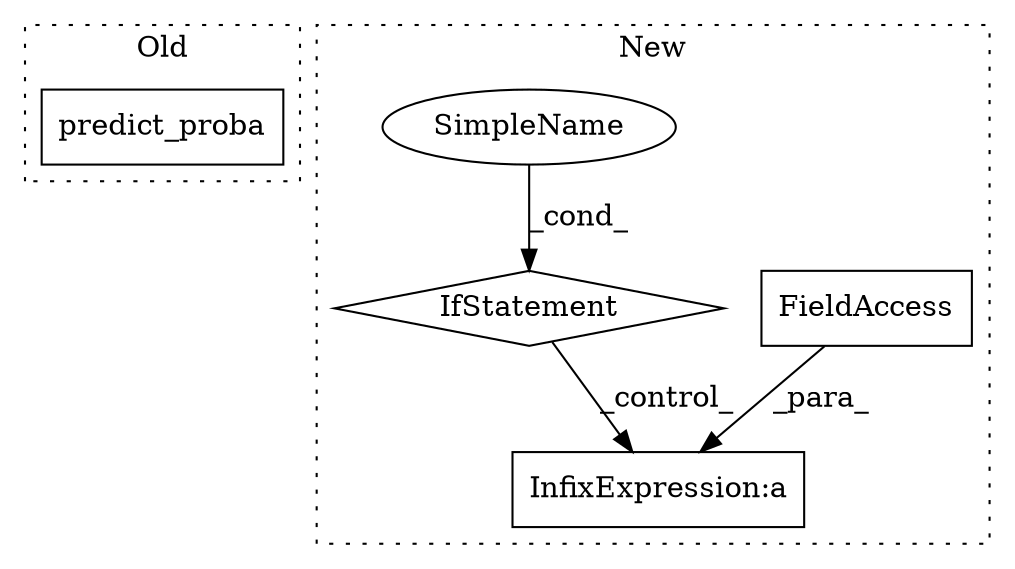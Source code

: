 digraph G {
subgraph cluster0 {
1 [label="predict_proba" a="32" s="1738,1753" l="14,1" shape="box"];
label = "Old";
style="dotted";
}
subgraph cluster1 {
2 [label="IfStatement" a="25" s="1650" l="30" shape="diamond"];
3 [label="InfixExpression:a" a="27" s="1578" l="3" shape="box"];
4 [label="FieldAccess" a="22" s="1581" l="10" shape="box"];
5 [label="SimpleName" a="42" s="1675" l="5" shape="ellipse"];
label = "New";
style="dotted";
}
2 -> 3 [label="_control_"];
4 -> 3 [label="_para_"];
5 -> 2 [label="_cond_"];
}